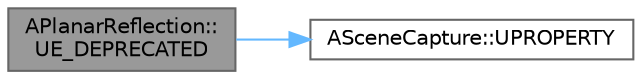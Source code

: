 digraph "APlanarReflection::UE_DEPRECATED"
{
 // INTERACTIVE_SVG=YES
 // LATEX_PDF_SIZE
  bgcolor="transparent";
  edge [fontname=Helvetica,fontsize=10,labelfontname=Helvetica,labelfontsize=10];
  node [fontname=Helvetica,fontsize=10,shape=box,height=0.2,width=0.4];
  rankdir="LR";
  Node1 [id="Node000001",label="APlanarReflection::\lUE_DEPRECATED",height=0.2,width=0.4,color="gray40", fillcolor="grey60", style="filled", fontcolor="black",tooltip="Planar reflection component."];
  Node1 -> Node2 [id="edge1_Node000001_Node000002",color="steelblue1",style="solid",tooltip=" "];
  Node2 [id="Node000002",label="ASceneCapture::UPROPERTY",height=0.2,width=0.4,color="grey40", fillcolor="white", style="filled",URL="$d1/dde/classASceneCapture.html#a397f9801e1acd111cdc5d5693bf62325",tooltip="To display the 3d camera in the editor."];
}
